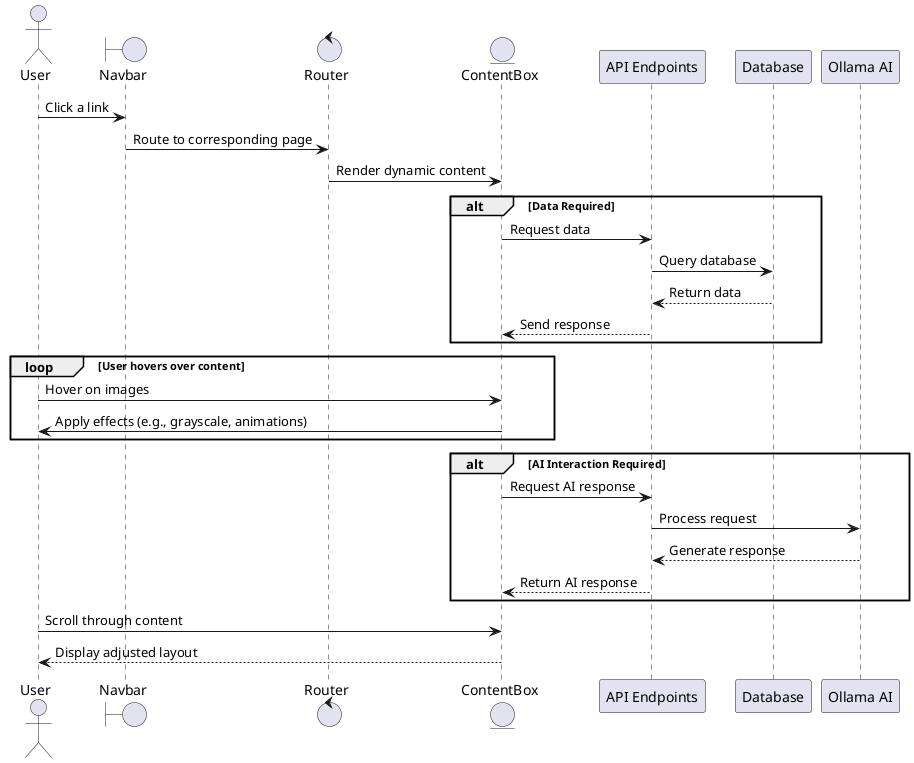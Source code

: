 @startuml
actor User
boundary Navbar
control Router
entity ContentBox
participant "API Endpoints" as API
participant "Database" as DB
participant "Ollama AI" as AI

User -> Navbar: Click a link
Navbar -> Router: Route to corresponding page
Router -> ContentBox: Render dynamic content

alt Data Required
    ContentBox -> API: Request data
    API -> DB: Query database
    DB --> API: Return data
    API --> ContentBox: Send response
end

loop User hovers over content
    User -> ContentBox: Hover on images
    ContentBox -> User: Apply effects (e.g., grayscale, animations)
end

alt AI Interaction Required
    ContentBox -> API: Request AI response
    API -> AI: Process request
    AI --> API: Generate response
    API --> ContentBox: Return AI response
end

User -> ContentBox: Scroll through content
ContentBox --> User: Display adjusted layout
@enduml
